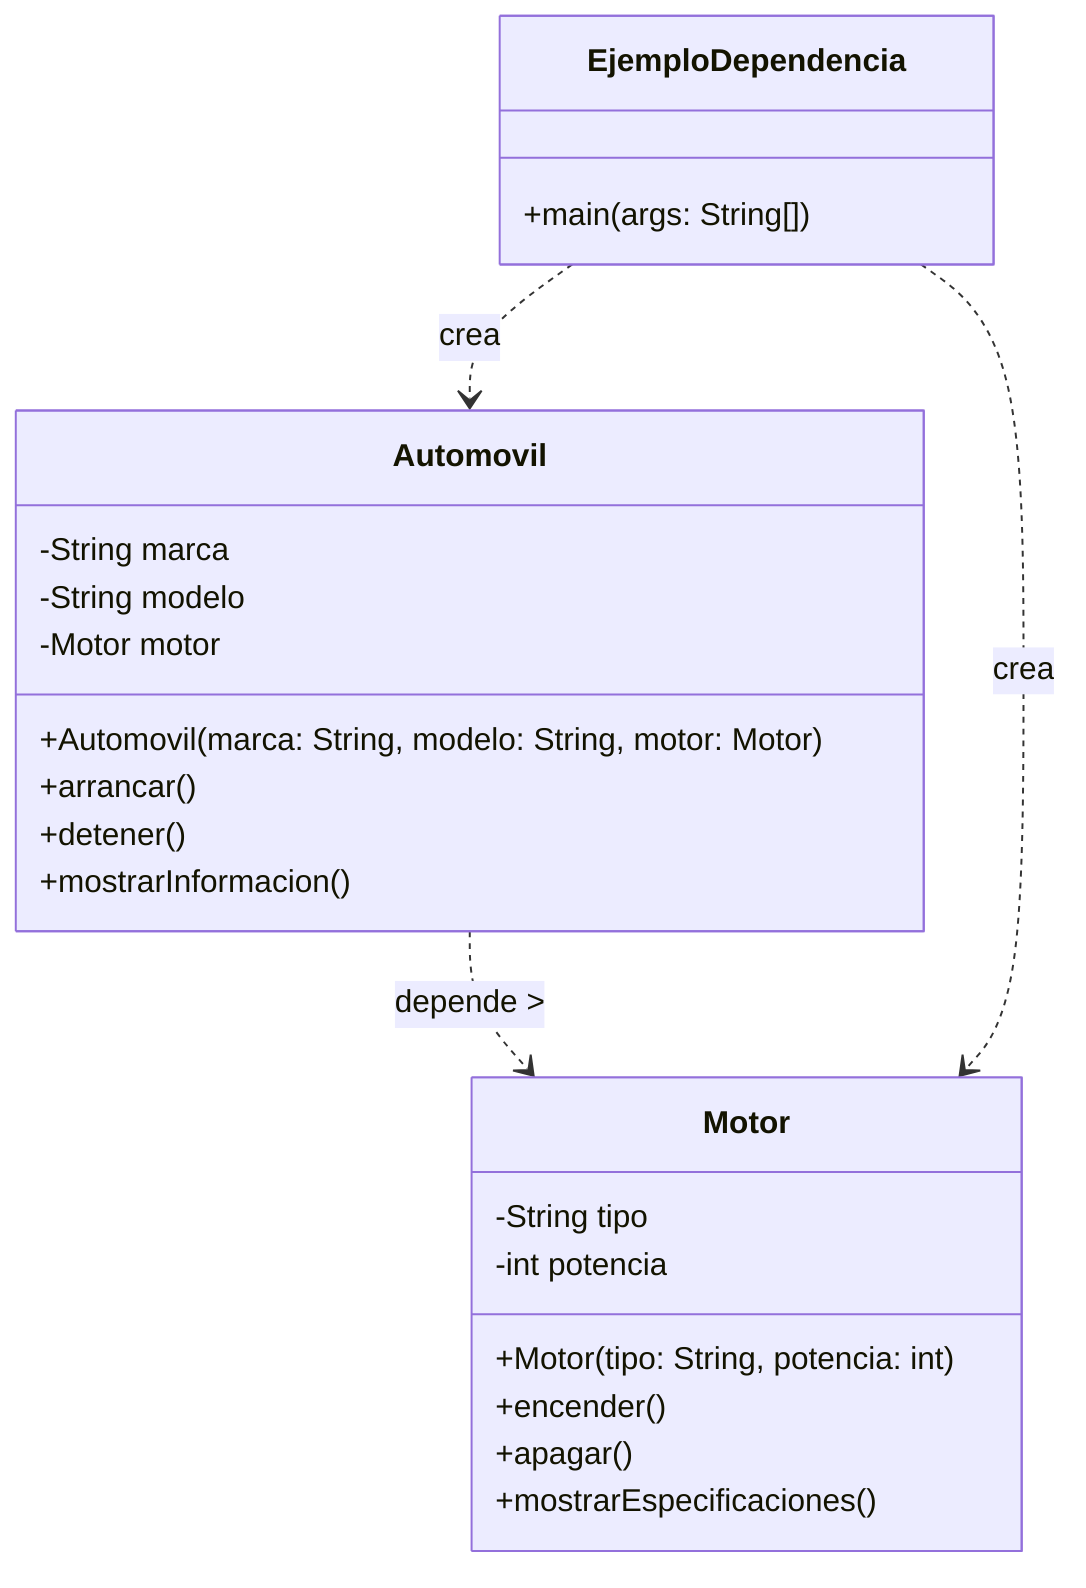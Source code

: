 classDiagram
    class Motor {
        -String tipo
        -int potencia
        +Motor(tipo: String, potencia: int)
        +encender()
        +apagar()
        +mostrarEspecificaciones()
    }
    
    class Automovil {
        -String marca
        -String modelo
        -Motor motor
        +Automovil(marca: String, modelo: String, motor: Motor)
        +arrancar()
        +detener()
        +mostrarInformacion()
    }
    
    Automovil ..> Motor : depende >
    
    class EjemploDependencia {
        +main(args: String[])
    }
    
    EjemploDependencia ..> Automovil : crea
    EjemploDependencia ..> Motor : crea